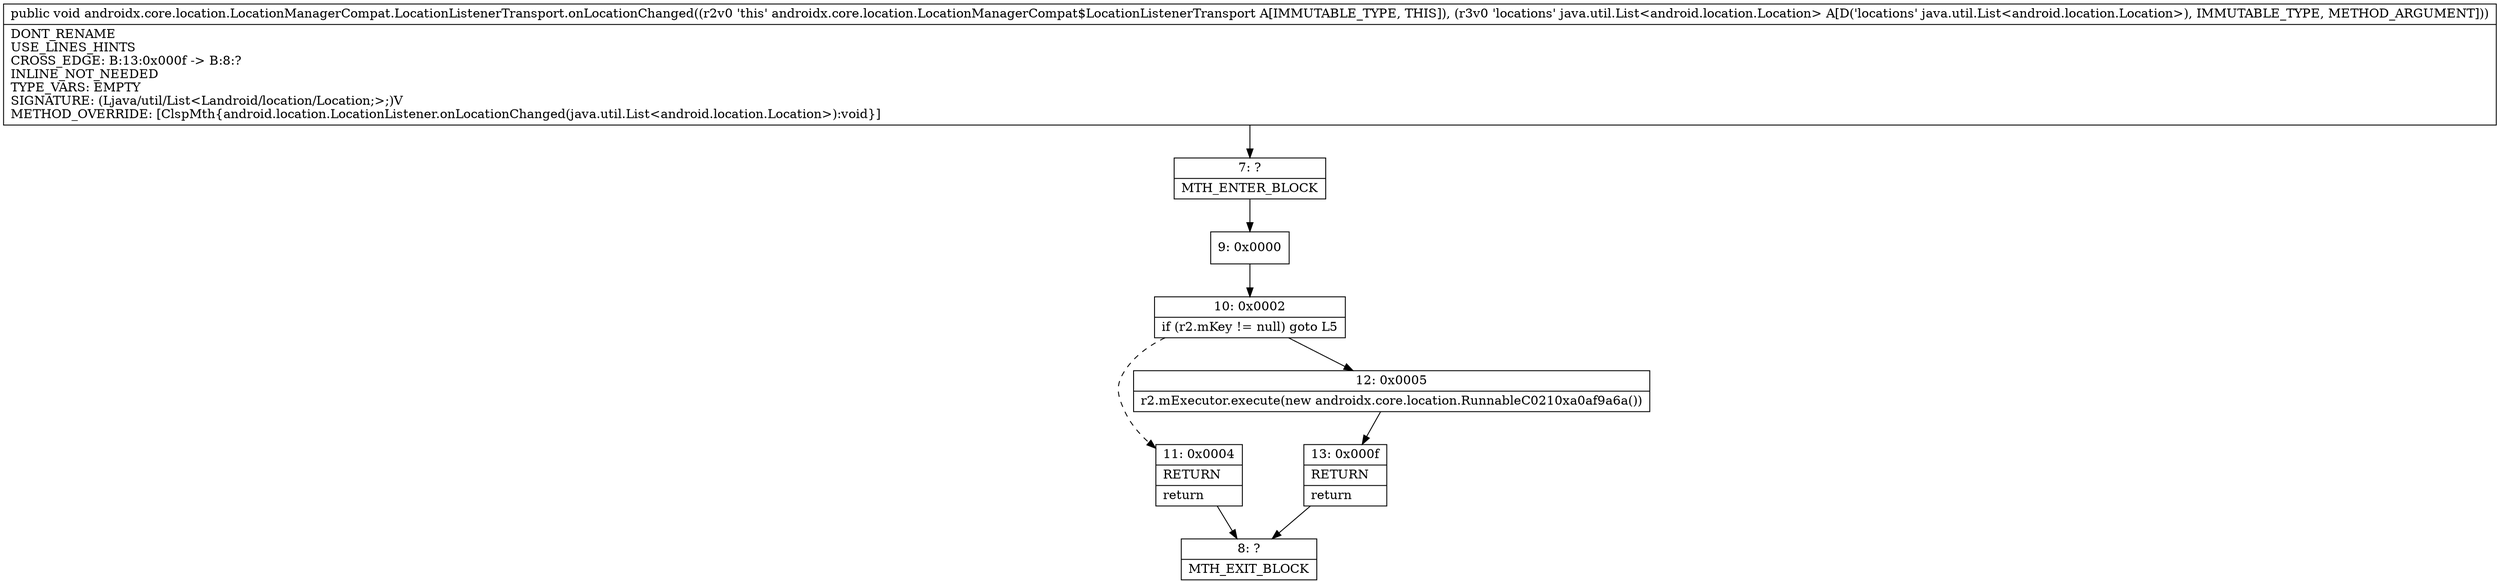 digraph "CFG forandroidx.core.location.LocationManagerCompat.LocationListenerTransport.onLocationChanged(Ljava\/util\/List;)V" {
Node_7 [shape=record,label="{7\:\ ?|MTH_ENTER_BLOCK\l}"];
Node_9 [shape=record,label="{9\:\ 0x0000}"];
Node_10 [shape=record,label="{10\:\ 0x0002|if (r2.mKey != null) goto L5\l}"];
Node_11 [shape=record,label="{11\:\ 0x0004|RETURN\l|return\l}"];
Node_8 [shape=record,label="{8\:\ ?|MTH_EXIT_BLOCK\l}"];
Node_12 [shape=record,label="{12\:\ 0x0005|r2.mExecutor.execute(new androidx.core.location.RunnableC0210xa0af9a6a())\l}"];
Node_13 [shape=record,label="{13\:\ 0x000f|RETURN\l|return\l}"];
MethodNode[shape=record,label="{public void androidx.core.location.LocationManagerCompat.LocationListenerTransport.onLocationChanged((r2v0 'this' androidx.core.location.LocationManagerCompat$LocationListenerTransport A[IMMUTABLE_TYPE, THIS]), (r3v0 'locations' java.util.List\<android.location.Location\> A[D('locations' java.util.List\<android.location.Location\>), IMMUTABLE_TYPE, METHOD_ARGUMENT]))  | DONT_RENAME\lUSE_LINES_HINTS\lCROSS_EDGE: B:13:0x000f \-\> B:8:?\lINLINE_NOT_NEEDED\lTYPE_VARS: EMPTY\lSIGNATURE: (Ljava\/util\/List\<Landroid\/location\/Location;\>;)V\lMETHOD_OVERRIDE: [ClspMth\{android.location.LocationListener.onLocationChanged(java.util.List\<android.location.Location\>):void\}]\l}"];
MethodNode -> Node_7;Node_7 -> Node_9;
Node_9 -> Node_10;
Node_10 -> Node_11[style=dashed];
Node_10 -> Node_12;
Node_11 -> Node_8;
Node_12 -> Node_13;
Node_13 -> Node_8;
}

